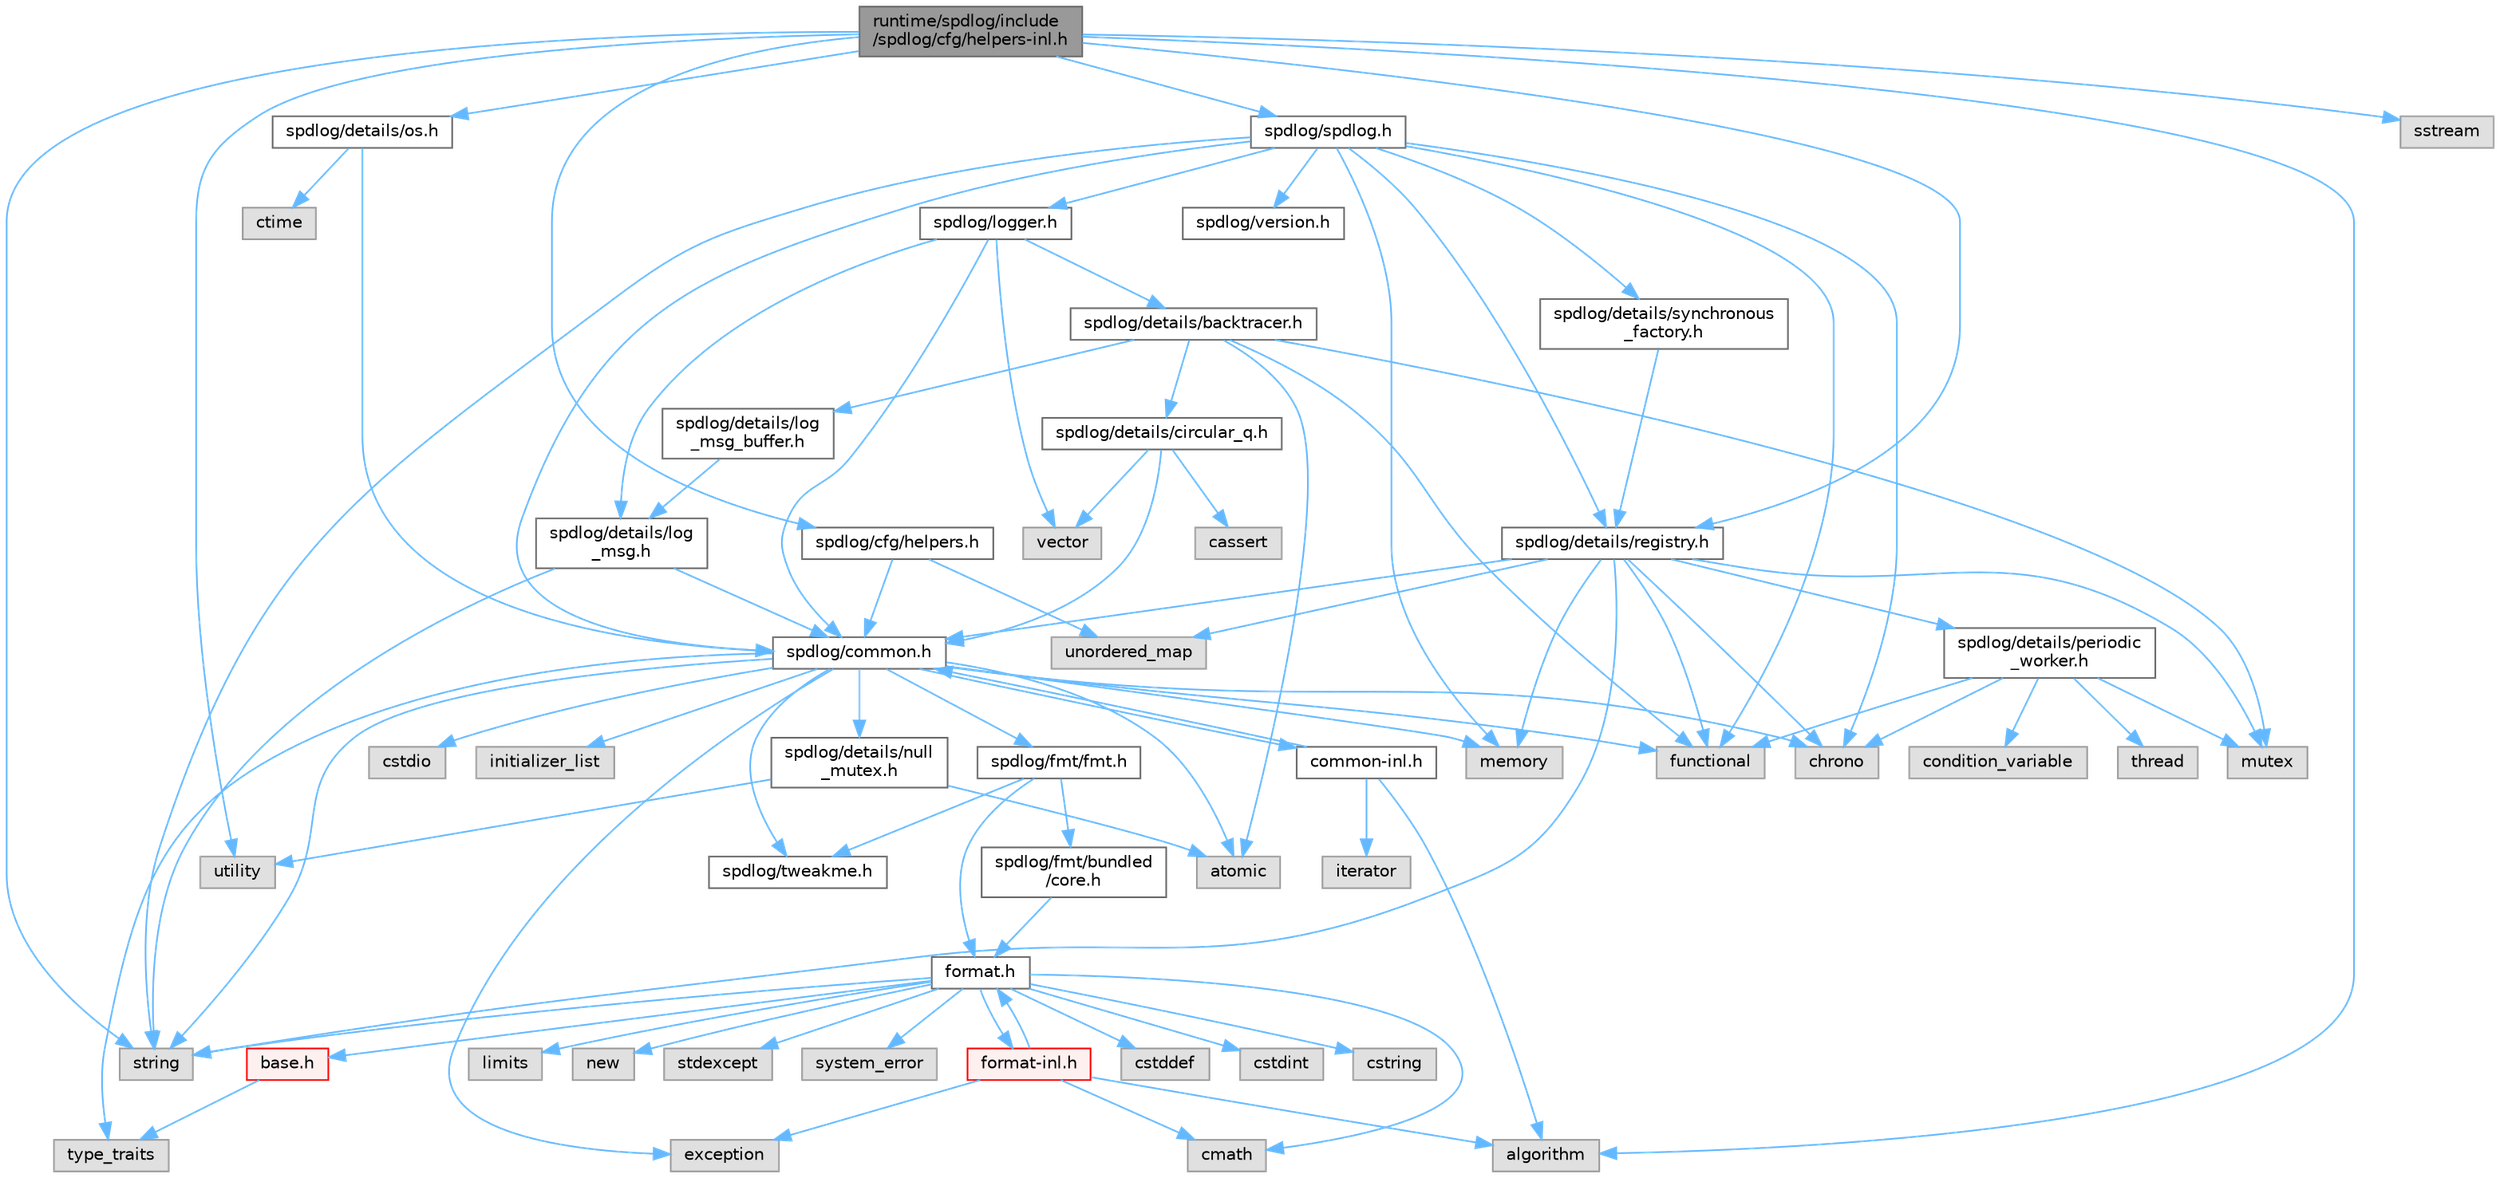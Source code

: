 digraph "runtime/spdlog/include/spdlog/cfg/helpers-inl.h"
{
 // LATEX_PDF_SIZE
  bgcolor="transparent";
  edge [fontname=Helvetica,fontsize=10,labelfontname=Helvetica,labelfontsize=10];
  node [fontname=Helvetica,fontsize=10,shape=box,height=0.2,width=0.4];
  Node1 [id="Node000001",label="runtime/spdlog/include\l/spdlog/cfg/helpers-inl.h",height=0.2,width=0.4,color="gray40", fillcolor="grey60", style="filled", fontcolor="black",tooltip=" "];
  Node1 -> Node2 [id="edge1_Node000001_Node000002",color="steelblue1",style="solid",tooltip=" "];
  Node2 [id="Node000002",label="spdlog/cfg/helpers.h",height=0.2,width=0.4,color="grey40", fillcolor="white", style="filled",URL="$helpers_8h.html",tooltip=" "];
  Node2 -> Node3 [id="edge2_Node000002_Node000003",color="steelblue1",style="solid",tooltip=" "];
  Node3 [id="Node000003",label="spdlog/common.h",height=0.2,width=0.4,color="grey40", fillcolor="white", style="filled",URL="$common_8h.html",tooltip=" "];
  Node3 -> Node4 [id="edge3_Node000003_Node000004",color="steelblue1",style="solid",tooltip=" "];
  Node4 [id="Node000004",label="spdlog/details/null\l_mutex.h",height=0.2,width=0.4,color="grey40", fillcolor="white", style="filled",URL="$null__mutex_8h.html",tooltip=" "];
  Node4 -> Node5 [id="edge4_Node000004_Node000005",color="steelblue1",style="solid",tooltip=" "];
  Node5 [id="Node000005",label="atomic",height=0.2,width=0.4,color="grey60", fillcolor="#E0E0E0", style="filled",tooltip=" "];
  Node4 -> Node6 [id="edge5_Node000004_Node000006",color="steelblue1",style="solid",tooltip=" "];
  Node6 [id="Node000006",label="utility",height=0.2,width=0.4,color="grey60", fillcolor="#E0E0E0", style="filled",tooltip=" "];
  Node3 -> Node7 [id="edge6_Node000003_Node000007",color="steelblue1",style="solid",tooltip=" "];
  Node7 [id="Node000007",label="spdlog/tweakme.h",height=0.2,width=0.4,color="grey40", fillcolor="white", style="filled",URL="$tweakme_8h.html",tooltip=" "];
  Node3 -> Node5 [id="edge7_Node000003_Node000005",color="steelblue1",style="solid",tooltip=" "];
  Node3 -> Node8 [id="edge8_Node000003_Node000008",color="steelblue1",style="solid",tooltip=" "];
  Node8 [id="Node000008",label="chrono",height=0.2,width=0.4,color="grey60", fillcolor="#E0E0E0", style="filled",tooltip=" "];
  Node3 -> Node9 [id="edge9_Node000003_Node000009",color="steelblue1",style="solid",tooltip=" "];
  Node9 [id="Node000009",label="cstdio",height=0.2,width=0.4,color="grey60", fillcolor="#E0E0E0", style="filled",tooltip=" "];
  Node3 -> Node10 [id="edge10_Node000003_Node000010",color="steelblue1",style="solid",tooltip=" "];
  Node10 [id="Node000010",label="exception",height=0.2,width=0.4,color="grey60", fillcolor="#E0E0E0", style="filled",tooltip=" "];
  Node3 -> Node11 [id="edge11_Node000003_Node000011",color="steelblue1",style="solid",tooltip=" "];
  Node11 [id="Node000011",label="functional",height=0.2,width=0.4,color="grey60", fillcolor="#E0E0E0", style="filled",tooltip=" "];
  Node3 -> Node12 [id="edge12_Node000003_Node000012",color="steelblue1",style="solid",tooltip=" "];
  Node12 [id="Node000012",label="initializer_list",height=0.2,width=0.4,color="grey60", fillcolor="#E0E0E0", style="filled",tooltip=" "];
  Node3 -> Node13 [id="edge13_Node000003_Node000013",color="steelblue1",style="solid",tooltip=" "];
  Node13 [id="Node000013",label="memory",height=0.2,width=0.4,color="grey60", fillcolor="#E0E0E0", style="filled",tooltip=" "];
  Node3 -> Node14 [id="edge14_Node000003_Node000014",color="steelblue1",style="solid",tooltip=" "];
  Node14 [id="Node000014",label="string",height=0.2,width=0.4,color="grey60", fillcolor="#E0E0E0", style="filled",tooltip=" "];
  Node3 -> Node15 [id="edge15_Node000003_Node000015",color="steelblue1",style="solid",tooltip=" "];
  Node15 [id="Node000015",label="type_traits",height=0.2,width=0.4,color="grey60", fillcolor="#E0E0E0", style="filled",tooltip=" "];
  Node3 -> Node16 [id="edge16_Node000003_Node000016",color="steelblue1",style="solid",tooltip=" "];
  Node16 [id="Node000016",label="spdlog/fmt/fmt.h",height=0.2,width=0.4,color="grey40", fillcolor="white", style="filled",URL="$fmt_8h.html",tooltip=" "];
  Node16 -> Node7 [id="edge17_Node000016_Node000007",color="steelblue1",style="solid",tooltip=" "];
  Node16 -> Node17 [id="edge18_Node000016_Node000017",color="steelblue1",style="solid",tooltip=" "];
  Node17 [id="Node000017",label="spdlog/fmt/bundled\l/core.h",height=0.2,width=0.4,color="grey40", fillcolor="white", style="filled",URL="$core_8h.html",tooltip=" "];
  Node17 -> Node18 [id="edge19_Node000017_Node000018",color="steelblue1",style="solid",tooltip=" "];
  Node18 [id="Node000018",label="format.h",height=0.2,width=0.4,color="grey40", fillcolor="white", style="filled",URL="$spdlog_2include_2spdlog_2fmt_2bundled_2format_8h.html",tooltip=" "];
  Node18 -> Node19 [id="edge20_Node000018_Node000019",color="steelblue1",style="solid",tooltip=" "];
  Node19 [id="Node000019",label="base.h",height=0.2,width=0.4,color="red", fillcolor="#FFF0F0", style="filled",URL="$base_8h.html",tooltip=" "];
  Node19 -> Node15 [id="edge21_Node000019_Node000015",color="steelblue1",style="solid",tooltip=" "];
  Node18 -> Node166 [id="edge22_Node000018_Node000166",color="steelblue1",style="solid",tooltip=" "];
  Node166 [id="Node000166",label="cmath",height=0.2,width=0.4,color="grey60", fillcolor="#E0E0E0", style="filled",tooltip=" "];
  Node18 -> Node25 [id="edge23_Node000018_Node000025",color="steelblue1",style="solid",tooltip=" "];
  Node25 [id="Node000025",label="cstddef",height=0.2,width=0.4,color="grey60", fillcolor="#E0E0E0", style="filled",tooltip=" "];
  Node18 -> Node26 [id="edge24_Node000018_Node000026",color="steelblue1",style="solid",tooltip=" "];
  Node26 [id="Node000026",label="cstdint",height=0.2,width=0.4,color="grey60", fillcolor="#E0E0E0", style="filled",tooltip=" "];
  Node18 -> Node28 [id="edge25_Node000018_Node000028",color="steelblue1",style="solid",tooltip=" "];
  Node28 [id="Node000028",label="cstring",height=0.2,width=0.4,color="grey60", fillcolor="#E0E0E0", style="filled",tooltip=" "];
  Node18 -> Node167 [id="edge26_Node000018_Node000167",color="steelblue1",style="solid",tooltip=" "];
  Node167 [id="Node000167",label="limits",height=0.2,width=0.4,color="grey60", fillcolor="#E0E0E0", style="filled",tooltip=" "];
  Node18 -> Node64 [id="edge27_Node000018_Node000064",color="steelblue1",style="solid",tooltip=" "];
  Node64 [id="Node000064",label="new",height=0.2,width=0.4,color="grey60", fillcolor="#E0E0E0", style="filled",tooltip=" "];
  Node18 -> Node168 [id="edge28_Node000018_Node000168",color="steelblue1",style="solid",tooltip=" "];
  Node168 [id="Node000168",label="stdexcept",height=0.2,width=0.4,color="grey60", fillcolor="#E0E0E0", style="filled",tooltip=" "];
  Node18 -> Node14 [id="edge29_Node000018_Node000014",color="steelblue1",style="solid",tooltip=" "];
  Node18 -> Node169 [id="edge30_Node000018_Node000169",color="steelblue1",style="solid",tooltip=" "];
  Node169 [id="Node000169",label="system_error",height=0.2,width=0.4,color="grey60", fillcolor="#E0E0E0", style="filled",tooltip=" "];
  Node18 -> Node170 [id="edge31_Node000018_Node000170",color="steelblue1",style="solid",tooltip=" "];
  Node170 [id="Node000170",label="format-inl.h",height=0.2,width=0.4,color="red", fillcolor="#FFF0F0", style="filled",URL="$format-inl_8h.html",tooltip=" "];
  Node170 -> Node171 [id="edge32_Node000170_Node000171",color="steelblue1",style="solid",tooltip=" "];
  Node171 [id="Node000171",label="algorithm",height=0.2,width=0.4,color="grey60", fillcolor="#E0E0E0", style="filled",tooltip=" "];
  Node170 -> Node166 [id="edge33_Node000170_Node000166",color="steelblue1",style="solid",tooltip=" "];
  Node170 -> Node10 [id="edge34_Node000170_Node000010",color="steelblue1",style="solid",tooltip=" "];
  Node170 -> Node18 [id="edge35_Node000170_Node000018",color="steelblue1",style="solid",tooltip=" "];
  Node16 -> Node18 [id="edge36_Node000016_Node000018",color="steelblue1",style="solid",tooltip=" "];
  Node3 -> Node175 [id="edge37_Node000003_Node000175",color="steelblue1",style="solid",tooltip=" "];
  Node175 [id="Node000175",label="common-inl.h",height=0.2,width=0.4,color="grey40", fillcolor="white", style="filled",URL="$common-inl_8h.html",tooltip=" "];
  Node175 -> Node3 [id="edge38_Node000175_Node000003",color="steelblue1",style="solid",tooltip=" "];
  Node175 -> Node171 [id="edge39_Node000175_Node000171",color="steelblue1",style="solid",tooltip=" "];
  Node175 -> Node176 [id="edge40_Node000175_Node000176",color="steelblue1",style="solid",tooltip=" "];
  Node176 [id="Node000176",label="iterator",height=0.2,width=0.4,color="grey60", fillcolor="#E0E0E0", style="filled",tooltip=" "];
  Node2 -> Node177 [id="edge41_Node000002_Node000177",color="steelblue1",style="solid",tooltip=" "];
  Node177 [id="Node000177",label="unordered_map",height=0.2,width=0.4,color="grey60", fillcolor="#E0E0E0", style="filled",tooltip=" "];
  Node1 -> Node178 [id="edge42_Node000001_Node000178",color="steelblue1",style="solid",tooltip=" "];
  Node178 [id="Node000178",label="spdlog/details/os.h",height=0.2,width=0.4,color="grey40", fillcolor="white", style="filled",URL="$details_2os_8h.html",tooltip=" "];
  Node178 -> Node179 [id="edge43_Node000178_Node000179",color="steelblue1",style="solid",tooltip=" "];
  Node179 [id="Node000179",label="ctime",height=0.2,width=0.4,color="grey60", fillcolor="#E0E0E0", style="filled",tooltip=" "];
  Node178 -> Node3 [id="edge44_Node000178_Node000003",color="steelblue1",style="solid",tooltip=" "];
  Node1 -> Node180 [id="edge45_Node000001_Node000180",color="steelblue1",style="solid",tooltip=" "];
  Node180 [id="Node000180",label="spdlog/details/registry.h",height=0.2,width=0.4,color="grey40", fillcolor="white", style="filled",URL="$registry_8h.html",tooltip=" "];
  Node180 -> Node3 [id="edge46_Node000180_Node000003",color="steelblue1",style="solid",tooltip=" "];
  Node180 -> Node181 [id="edge47_Node000180_Node000181",color="steelblue1",style="solid",tooltip=" "];
  Node181 [id="Node000181",label="spdlog/details/periodic\l_worker.h",height=0.2,width=0.4,color="grey40", fillcolor="white", style="filled",URL="$periodic__worker_8h.html",tooltip=" "];
  Node181 -> Node8 [id="edge48_Node000181_Node000008",color="steelblue1",style="solid",tooltip=" "];
  Node181 -> Node182 [id="edge49_Node000181_Node000182",color="steelblue1",style="solid",tooltip=" "];
  Node182 [id="Node000182",label="condition_variable",height=0.2,width=0.4,color="grey60", fillcolor="#E0E0E0", style="filled",tooltip=" "];
  Node181 -> Node11 [id="edge50_Node000181_Node000011",color="steelblue1",style="solid",tooltip=" "];
  Node181 -> Node183 [id="edge51_Node000181_Node000183",color="steelblue1",style="solid",tooltip=" "];
  Node183 [id="Node000183",label="mutex",height=0.2,width=0.4,color="grey60", fillcolor="#E0E0E0", style="filled",tooltip=" "];
  Node181 -> Node184 [id="edge52_Node000181_Node000184",color="steelblue1",style="solid",tooltip=" "];
  Node184 [id="Node000184",label="thread",height=0.2,width=0.4,color="grey60", fillcolor="#E0E0E0", style="filled",tooltip=" "];
  Node180 -> Node8 [id="edge53_Node000180_Node000008",color="steelblue1",style="solid",tooltip=" "];
  Node180 -> Node11 [id="edge54_Node000180_Node000011",color="steelblue1",style="solid",tooltip=" "];
  Node180 -> Node13 [id="edge55_Node000180_Node000013",color="steelblue1",style="solid",tooltip=" "];
  Node180 -> Node183 [id="edge56_Node000180_Node000183",color="steelblue1",style="solid",tooltip=" "];
  Node180 -> Node14 [id="edge57_Node000180_Node000014",color="steelblue1",style="solid",tooltip=" "];
  Node180 -> Node177 [id="edge58_Node000180_Node000177",color="steelblue1",style="solid",tooltip=" "];
  Node1 -> Node185 [id="edge59_Node000001_Node000185",color="steelblue1",style="solid",tooltip=" "];
  Node185 [id="Node000185",label="spdlog/spdlog.h",height=0.2,width=0.4,color="grey40", fillcolor="white", style="filled",URL="$spdlog_8h.html",tooltip=" "];
  Node185 -> Node3 [id="edge60_Node000185_Node000003",color="steelblue1",style="solid",tooltip=" "];
  Node185 -> Node180 [id="edge61_Node000185_Node000180",color="steelblue1",style="solid",tooltip=" "];
  Node185 -> Node186 [id="edge62_Node000185_Node000186",color="steelblue1",style="solid",tooltip=" "];
  Node186 [id="Node000186",label="spdlog/details/synchronous\l_factory.h",height=0.2,width=0.4,color="grey40", fillcolor="white", style="filled",URL="$synchronous__factory_8h.html",tooltip=" "];
  Node186 -> Node180 [id="edge63_Node000186_Node000180",color="steelblue1",style="solid",tooltip=" "];
  Node185 -> Node187 [id="edge64_Node000185_Node000187",color="steelblue1",style="solid",tooltip=" "];
  Node187 [id="Node000187",label="spdlog/logger.h",height=0.2,width=0.4,color="grey40", fillcolor="white", style="filled",URL="$logger_8h.html",tooltip=" "];
  Node187 -> Node3 [id="edge65_Node000187_Node000003",color="steelblue1",style="solid",tooltip=" "];
  Node187 -> Node188 [id="edge66_Node000187_Node000188",color="steelblue1",style="solid",tooltip=" "];
  Node188 [id="Node000188",label="spdlog/details/backtracer.h",height=0.2,width=0.4,color="grey40", fillcolor="white", style="filled",URL="$backtracer_8h.html",tooltip=" "];
  Node188 -> Node189 [id="edge67_Node000188_Node000189",color="steelblue1",style="solid",tooltip=" "];
  Node189 [id="Node000189",label="spdlog/details/circular_q.h",height=0.2,width=0.4,color="grey40", fillcolor="white", style="filled",URL="$circular__q_8h.html",tooltip=" "];
  Node189 -> Node27 [id="edge68_Node000189_Node000027",color="steelblue1",style="solid",tooltip=" "];
  Node27 [id="Node000027",label="cassert",height=0.2,width=0.4,color="grey60", fillcolor="#E0E0E0", style="filled",tooltip=" "];
  Node189 -> Node190 [id="edge69_Node000189_Node000190",color="steelblue1",style="solid",tooltip=" "];
  Node190 [id="Node000190",label="vector",height=0.2,width=0.4,color="grey60", fillcolor="#E0E0E0", style="filled",tooltip=" "];
  Node189 -> Node3 [id="edge70_Node000189_Node000003",color="steelblue1",style="solid",tooltip=" "];
  Node188 -> Node191 [id="edge71_Node000188_Node000191",color="steelblue1",style="solid",tooltip=" "];
  Node191 [id="Node000191",label="spdlog/details/log\l_msg_buffer.h",height=0.2,width=0.4,color="grey40", fillcolor="white", style="filled",URL="$log__msg__buffer_8h.html",tooltip=" "];
  Node191 -> Node192 [id="edge72_Node000191_Node000192",color="steelblue1",style="solid",tooltip=" "];
  Node192 [id="Node000192",label="spdlog/details/log\l_msg.h",height=0.2,width=0.4,color="grey40", fillcolor="white", style="filled",URL="$log__msg_8h.html",tooltip=" "];
  Node192 -> Node3 [id="edge73_Node000192_Node000003",color="steelblue1",style="solid",tooltip=" "];
  Node192 -> Node14 [id="edge74_Node000192_Node000014",color="steelblue1",style="solid",tooltip=" "];
  Node188 -> Node5 [id="edge75_Node000188_Node000005",color="steelblue1",style="solid",tooltip=" "];
  Node188 -> Node11 [id="edge76_Node000188_Node000011",color="steelblue1",style="solid",tooltip=" "];
  Node188 -> Node183 [id="edge77_Node000188_Node000183",color="steelblue1",style="solid",tooltip=" "];
  Node187 -> Node192 [id="edge78_Node000187_Node000192",color="steelblue1",style="solid",tooltip=" "];
  Node187 -> Node190 [id="edge79_Node000187_Node000190",color="steelblue1",style="solid",tooltip=" "];
  Node185 -> Node193 [id="edge80_Node000185_Node000193",color="steelblue1",style="solid",tooltip=" "];
  Node193 [id="Node000193",label="spdlog/version.h",height=0.2,width=0.4,color="grey40", fillcolor="white", style="filled",URL="$spdlog_2include_2spdlog_2version_8h.html",tooltip=" "];
  Node185 -> Node8 [id="edge81_Node000185_Node000008",color="steelblue1",style="solid",tooltip=" "];
  Node185 -> Node11 [id="edge82_Node000185_Node000011",color="steelblue1",style="solid",tooltip=" "];
  Node185 -> Node13 [id="edge83_Node000185_Node000013",color="steelblue1",style="solid",tooltip=" "];
  Node185 -> Node14 [id="edge84_Node000185_Node000014",color="steelblue1",style="solid",tooltip=" "];
  Node1 -> Node171 [id="edge85_Node000001_Node000171",color="steelblue1",style="solid",tooltip=" "];
  Node1 -> Node194 [id="edge86_Node000001_Node000194",color="steelblue1",style="solid",tooltip=" "];
  Node194 [id="Node000194",label="sstream",height=0.2,width=0.4,color="grey60", fillcolor="#E0E0E0", style="filled",tooltip=" "];
  Node1 -> Node14 [id="edge87_Node000001_Node000014",color="steelblue1",style="solid",tooltip=" "];
  Node1 -> Node6 [id="edge88_Node000001_Node000006",color="steelblue1",style="solid",tooltip=" "];
}
